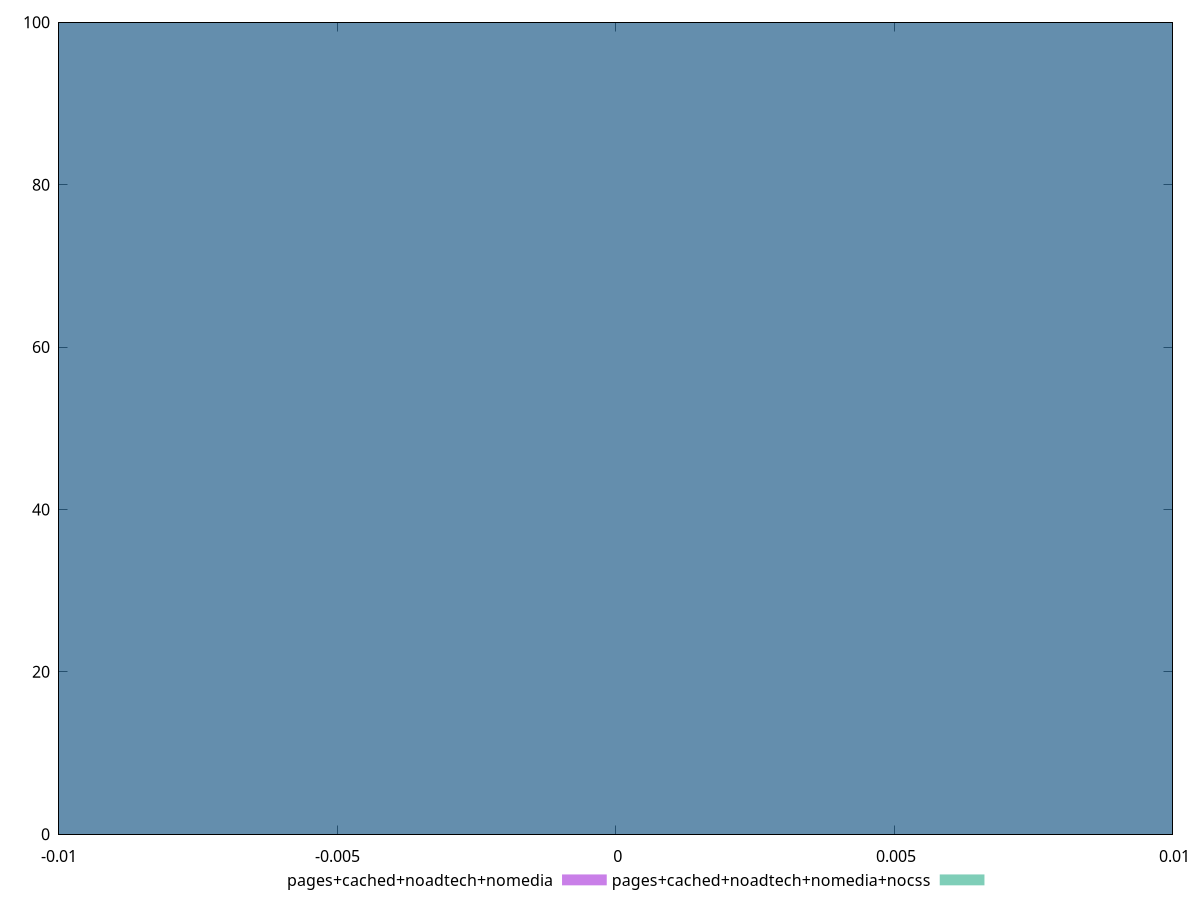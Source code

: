 reset

$pagesCachedNoadtechNomedia <<EOF
0 100
EOF

$pagesCachedNoadtechNomediaNocss <<EOF
0 100
EOF

set key outside below
set boxwidth 0.1
set xrange [-0.01:0.01]
set yrange [0:100]
set trange [0:100]
set style fill transparent solid 0.5 noborder
set terminal svg size 640, 500 enhanced background rgb 'white'
set output "report_00011_2021-02-09T10:53:21.242Z/redirects/comparison/histogram/3_vs_4.svg"

plot $pagesCachedNoadtechNomedia title "pages+cached+noadtech+nomedia" with boxes, \
     $pagesCachedNoadtechNomediaNocss title "pages+cached+noadtech+nomedia+nocss" with boxes

reset

